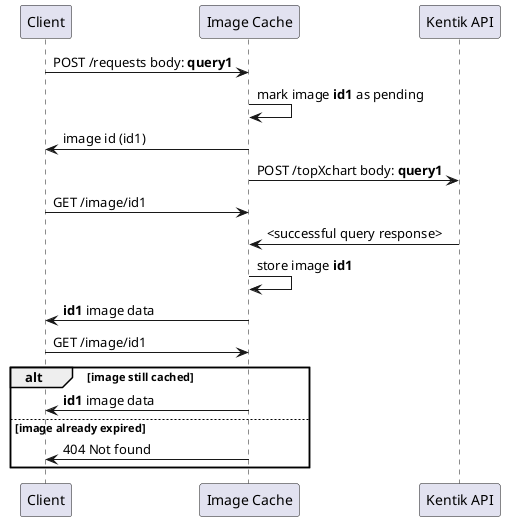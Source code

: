 @startuml
participant Client order 10
participant "Image Cache" as Cache order 20
participant "Kentik API" as Kentik order 30
Client -> Cache: POST /requests body: **query1**
Cache -> Cache: mark image **id1** as pending
Cache -> Client: image id (id1)
Cache -> Kentik: POST /topXchart body: **query1**
Client -> Cache: GET /image/id1
Kentik -> Cache: <successful query response>
Cache -> Cache: store image **id1**
Cache -> Client: **id1** image data
Client -> Cache: GET /image/id1
alt image still cached
Cache -> Client: **id1** image data
else image already expired
Cache -> Client: 404 Not found
end
@enduml